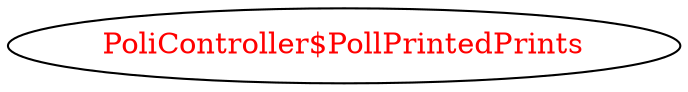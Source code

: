 digraph dependencyGraph {
 concentrate=true;
 ranksep="2.0";
 rankdir="LR"; 
 splines="ortho";
"PoliController$PollPrintedPrints" [fontcolor="red"];
}